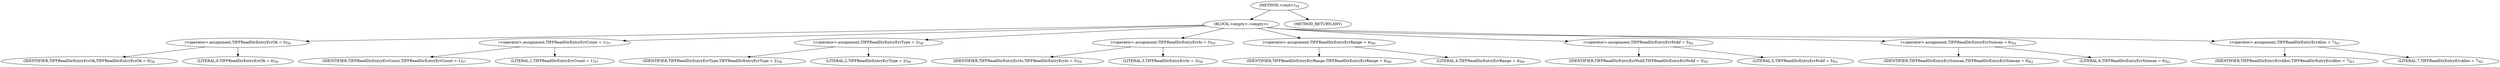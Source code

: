 digraph "&lt;sinit&gt;" {  
"77998" [label = <(METHOD,&lt;sinit&gt;)<SUB>54</SUB>> ]
"77999" [label = <(BLOCK,&lt;empty&gt;,&lt;empty&gt;)> ]
"78000" [label = <(&lt;operator&gt;.assignment,TIFFReadDirEntryErrOk = 0)<SUB>56</SUB>> ]
"78001" [label = <(IDENTIFIER,TIFFReadDirEntryErrOk,TIFFReadDirEntryErrOk = 0)<SUB>56</SUB>> ]
"78002" [label = <(LITERAL,0,TIFFReadDirEntryErrOk = 0)<SUB>56</SUB>> ]
"78003" [label = <(&lt;operator&gt;.assignment,TIFFReadDirEntryErrCount = 1)<SUB>57</SUB>> ]
"78004" [label = <(IDENTIFIER,TIFFReadDirEntryErrCount,TIFFReadDirEntryErrCount = 1)<SUB>57</SUB>> ]
"78005" [label = <(LITERAL,1,TIFFReadDirEntryErrCount = 1)<SUB>57</SUB>> ]
"78006" [label = <(&lt;operator&gt;.assignment,TIFFReadDirEntryErrType = 2)<SUB>58</SUB>> ]
"78007" [label = <(IDENTIFIER,TIFFReadDirEntryErrType,TIFFReadDirEntryErrType = 2)<SUB>58</SUB>> ]
"78008" [label = <(LITERAL,2,TIFFReadDirEntryErrType = 2)<SUB>58</SUB>> ]
"78009" [label = <(&lt;operator&gt;.assignment,TIFFReadDirEntryErrIo = 3)<SUB>59</SUB>> ]
"78010" [label = <(IDENTIFIER,TIFFReadDirEntryErrIo,TIFFReadDirEntryErrIo = 3)<SUB>59</SUB>> ]
"78011" [label = <(LITERAL,3,TIFFReadDirEntryErrIo = 3)<SUB>59</SUB>> ]
"78012" [label = <(&lt;operator&gt;.assignment,TIFFReadDirEntryErrRange = 4)<SUB>60</SUB>> ]
"78013" [label = <(IDENTIFIER,TIFFReadDirEntryErrRange,TIFFReadDirEntryErrRange = 4)<SUB>60</SUB>> ]
"78014" [label = <(LITERAL,4,TIFFReadDirEntryErrRange = 4)<SUB>60</SUB>> ]
"78015" [label = <(&lt;operator&gt;.assignment,TIFFReadDirEntryErrPsdif = 5)<SUB>61</SUB>> ]
"78016" [label = <(IDENTIFIER,TIFFReadDirEntryErrPsdif,TIFFReadDirEntryErrPsdif = 5)<SUB>61</SUB>> ]
"78017" [label = <(LITERAL,5,TIFFReadDirEntryErrPsdif = 5)<SUB>61</SUB>> ]
"78018" [label = <(&lt;operator&gt;.assignment,TIFFReadDirEntryErrSizesan = 6)<SUB>62</SUB>> ]
"78019" [label = <(IDENTIFIER,TIFFReadDirEntryErrSizesan,TIFFReadDirEntryErrSizesan = 6)<SUB>62</SUB>> ]
"78020" [label = <(LITERAL,6,TIFFReadDirEntryErrSizesan = 6)<SUB>62</SUB>> ]
"78021" [label = <(&lt;operator&gt;.assignment,TIFFReadDirEntryErrAlloc = 7)<SUB>63</SUB>> ]
"78022" [label = <(IDENTIFIER,TIFFReadDirEntryErrAlloc,TIFFReadDirEntryErrAlloc = 7)<SUB>63</SUB>> ]
"78023" [label = <(LITERAL,7,TIFFReadDirEntryErrAlloc = 7)<SUB>63</SUB>> ]
"78024" [label = <(METHOD_RETURN,ANY)> ]
  "77998" -> "77999" 
  "77998" -> "78024" 
  "77999" -> "78000" 
  "77999" -> "78003" 
  "77999" -> "78006" 
  "77999" -> "78009" 
  "77999" -> "78012" 
  "77999" -> "78015" 
  "77999" -> "78018" 
  "77999" -> "78021" 
  "78000" -> "78001" 
  "78000" -> "78002" 
  "78003" -> "78004" 
  "78003" -> "78005" 
  "78006" -> "78007" 
  "78006" -> "78008" 
  "78009" -> "78010" 
  "78009" -> "78011" 
  "78012" -> "78013" 
  "78012" -> "78014" 
  "78015" -> "78016" 
  "78015" -> "78017" 
  "78018" -> "78019" 
  "78018" -> "78020" 
  "78021" -> "78022" 
  "78021" -> "78023" 
}
